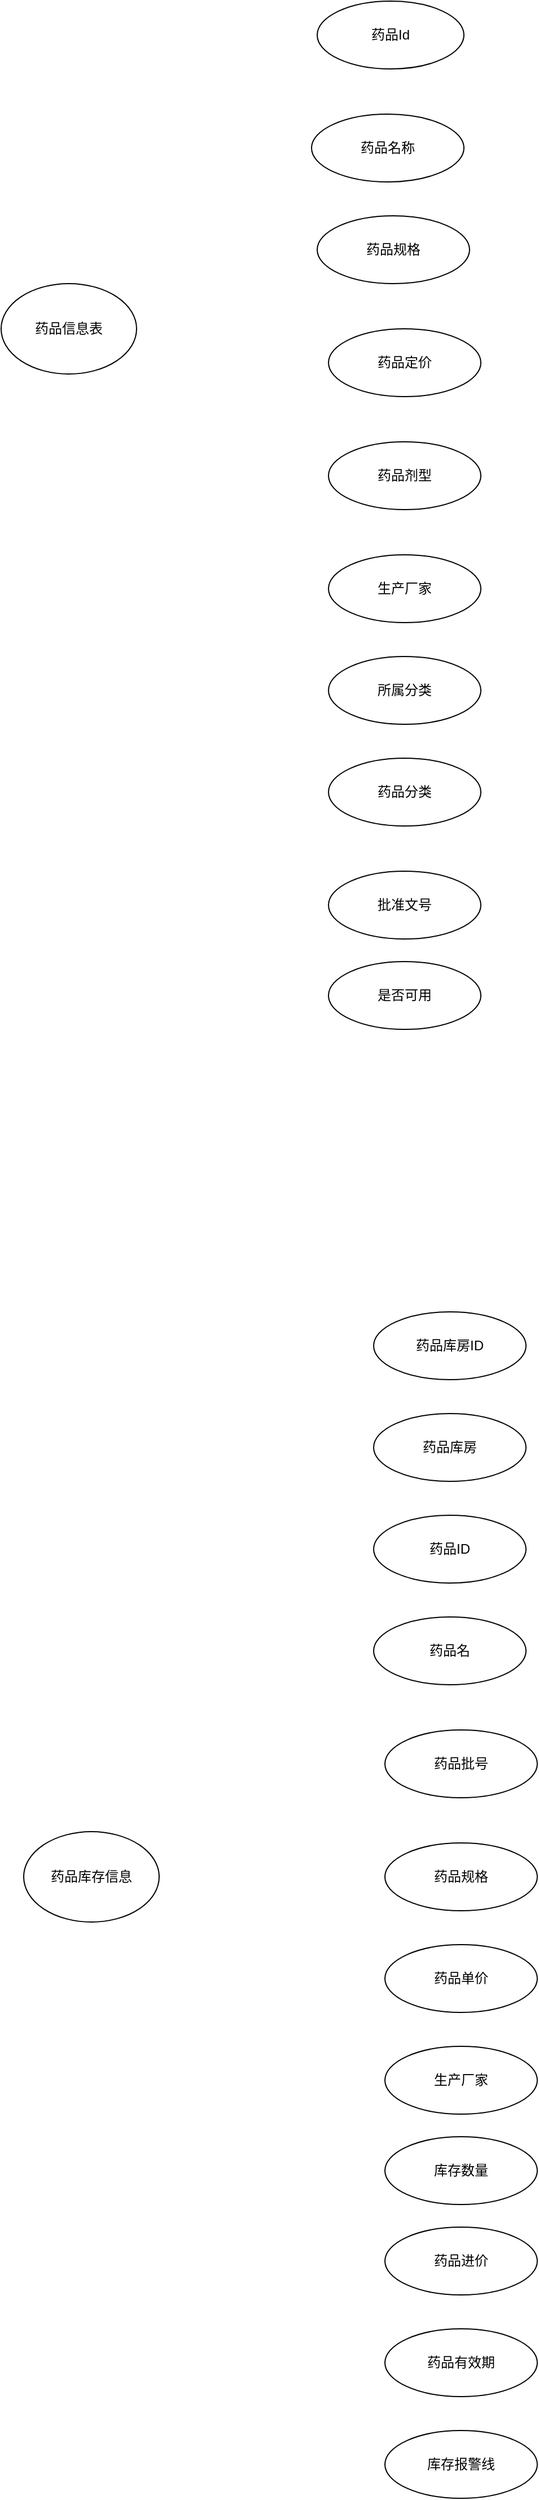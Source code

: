 <mxfile version="24.2.3" type="github">
  <diagram name="第 1 页" id="Y7CDtnoHRregV-K79MwY">
    <mxGraphModel dx="1050" dy="522" grid="1" gridSize="10" guides="1" tooltips="1" connect="1" arrows="1" fold="1" page="1" pageScale="1" pageWidth="3300" pageHeight="4681" math="0" shadow="0">
      <root>
        <mxCell id="0" />
        <mxCell id="1" parent="0" />
        <mxCell id="uNvEn_o5aQrPS3u_5n39-3" value="药品信息表" style="ellipse;whiteSpace=wrap;html=1;" vertex="1" parent="1">
          <mxGeometry x="170" y="310" width="120" height="80" as="geometry" />
        </mxCell>
        <mxCell id="uNvEn_o5aQrPS3u_5n39-4" value="药品Id" style="ellipse;whiteSpace=wrap;html=1;" vertex="1" parent="1">
          <mxGeometry x="450" y="60" width="130" height="60" as="geometry" />
        </mxCell>
        <mxCell id="uNvEn_o5aQrPS3u_5n39-5" value="药品名称" style="ellipse;whiteSpace=wrap;html=1;" vertex="1" parent="1">
          <mxGeometry x="445" y="160" width="135" height="60" as="geometry" />
        </mxCell>
        <mxCell id="uNvEn_o5aQrPS3u_5n39-6" value="药品规格" style="ellipse;whiteSpace=wrap;html=1;" vertex="1" parent="1">
          <mxGeometry x="450" y="250" width="135" height="60" as="geometry" />
        </mxCell>
        <mxCell id="uNvEn_o5aQrPS3u_5n39-7" value="药品定价" style="ellipse;whiteSpace=wrap;html=1;" vertex="1" parent="1">
          <mxGeometry x="460" y="350" width="135" height="60" as="geometry" />
        </mxCell>
        <mxCell id="uNvEn_o5aQrPS3u_5n39-9" value="药品剂型" style="ellipse;whiteSpace=wrap;html=1;" vertex="1" parent="1">
          <mxGeometry x="460" y="450" width="135" height="60" as="geometry" />
        </mxCell>
        <mxCell id="uNvEn_o5aQrPS3u_5n39-10" value="生产厂家" style="ellipse;whiteSpace=wrap;html=1;" vertex="1" parent="1">
          <mxGeometry x="460" y="550" width="135" height="60" as="geometry" />
        </mxCell>
        <mxCell id="uNvEn_o5aQrPS3u_5n39-11" value="所属分类" style="ellipse;whiteSpace=wrap;html=1;" vertex="1" parent="1">
          <mxGeometry x="460" y="640" width="135" height="60" as="geometry" />
        </mxCell>
        <mxCell id="uNvEn_o5aQrPS3u_5n39-12" value="药品分类" style="ellipse;whiteSpace=wrap;html=1;" vertex="1" parent="1">
          <mxGeometry x="460" y="730" width="135" height="60" as="geometry" />
        </mxCell>
        <mxCell id="uNvEn_o5aQrPS3u_5n39-13" value="批准文号" style="ellipse;whiteSpace=wrap;html=1;" vertex="1" parent="1">
          <mxGeometry x="460" y="830" width="135" height="60" as="geometry" />
        </mxCell>
        <mxCell id="uNvEn_o5aQrPS3u_5n39-14" value="是否可用" style="ellipse;whiteSpace=wrap;html=1;" vertex="1" parent="1">
          <mxGeometry x="460" y="910" width="135" height="60" as="geometry" />
        </mxCell>
        <mxCell id="uNvEn_o5aQrPS3u_5n39-15" value="药品库存信息" style="ellipse;whiteSpace=wrap;html=1;" vertex="1" parent="1">
          <mxGeometry x="190" y="1680" width="120" height="80" as="geometry" />
        </mxCell>
        <mxCell id="uNvEn_o5aQrPS3u_5n39-16" value="药品库房ID" style="ellipse;whiteSpace=wrap;html=1;" vertex="1" parent="1">
          <mxGeometry x="500" y="1220" width="135" height="60" as="geometry" />
        </mxCell>
        <mxCell id="uNvEn_o5aQrPS3u_5n39-17" value="药品库房" style="ellipse;whiteSpace=wrap;html=1;" vertex="1" parent="1">
          <mxGeometry x="500" y="1310" width="135" height="60" as="geometry" />
        </mxCell>
        <mxCell id="uNvEn_o5aQrPS3u_5n39-18" value="药品ID" style="ellipse;whiteSpace=wrap;html=1;" vertex="1" parent="1">
          <mxGeometry x="500" y="1400" width="135" height="60" as="geometry" />
        </mxCell>
        <mxCell id="uNvEn_o5aQrPS3u_5n39-19" value="药品名" style="ellipse;whiteSpace=wrap;html=1;" vertex="1" parent="1">
          <mxGeometry x="500" y="1490" width="135" height="60" as="geometry" />
        </mxCell>
        <mxCell id="uNvEn_o5aQrPS3u_5n39-20" value="药品批号" style="ellipse;whiteSpace=wrap;html=1;" vertex="1" parent="1">
          <mxGeometry x="510" y="1590" width="135" height="60" as="geometry" />
        </mxCell>
        <mxCell id="uNvEn_o5aQrPS3u_5n39-21" value="药品规格" style="ellipse;whiteSpace=wrap;html=1;" vertex="1" parent="1">
          <mxGeometry x="510" y="1690" width="135" height="60" as="geometry" />
        </mxCell>
        <mxCell id="uNvEn_o5aQrPS3u_5n39-22" value="药品单价" style="ellipse;whiteSpace=wrap;html=1;" vertex="1" parent="1">
          <mxGeometry x="510" y="1780" width="135" height="60" as="geometry" />
        </mxCell>
        <mxCell id="uNvEn_o5aQrPS3u_5n39-23" value="生产厂家" style="ellipse;whiteSpace=wrap;html=1;" vertex="1" parent="1">
          <mxGeometry x="510" y="1870" width="135" height="60" as="geometry" />
        </mxCell>
        <mxCell id="uNvEn_o5aQrPS3u_5n39-24" value="库存数量" style="ellipse;whiteSpace=wrap;html=1;" vertex="1" parent="1">
          <mxGeometry x="510" y="1950" width="135" height="60" as="geometry" />
        </mxCell>
        <mxCell id="uNvEn_o5aQrPS3u_5n39-25" value="药品进价" style="ellipse;whiteSpace=wrap;html=1;" vertex="1" parent="1">
          <mxGeometry x="510" y="2030" width="135" height="60" as="geometry" />
        </mxCell>
        <mxCell id="uNvEn_o5aQrPS3u_5n39-26" value="药品有效期" style="ellipse;whiteSpace=wrap;html=1;" vertex="1" parent="1">
          <mxGeometry x="510" y="2120" width="135" height="60" as="geometry" />
        </mxCell>
        <mxCell id="uNvEn_o5aQrPS3u_5n39-27" value="库存报警线" style="ellipse;whiteSpace=wrap;html=1;" vertex="1" parent="1">
          <mxGeometry x="510" y="2210" width="135" height="60" as="geometry" />
        </mxCell>
      </root>
    </mxGraphModel>
  </diagram>
</mxfile>
